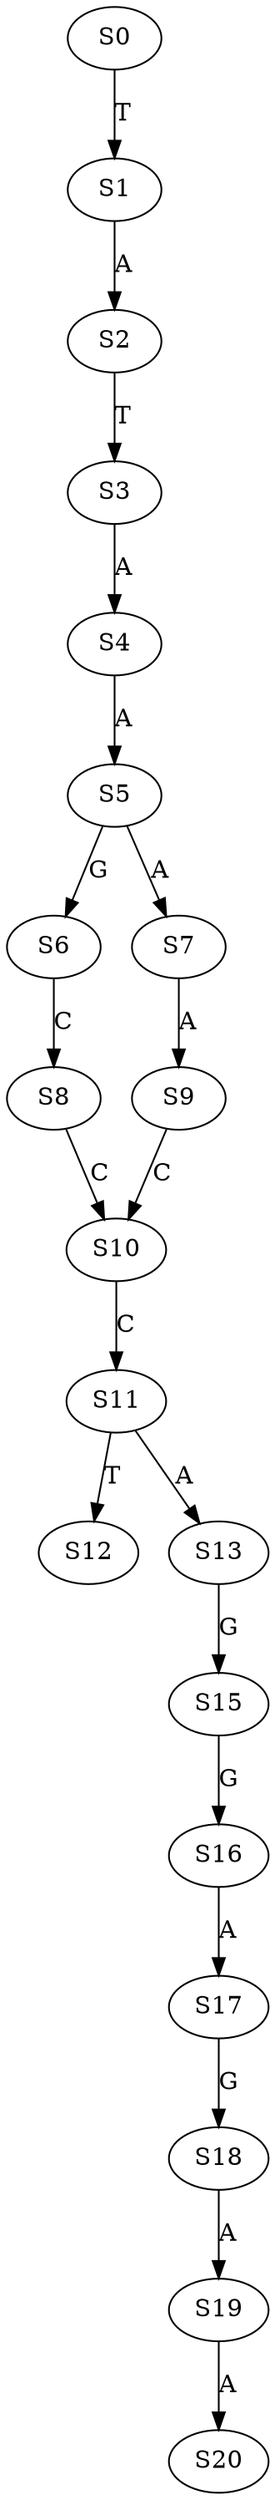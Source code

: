 strict digraph  {
	S0 -> S1 [ label = T ];
	S1 -> S2 [ label = A ];
	S2 -> S3 [ label = T ];
	S3 -> S4 [ label = A ];
	S4 -> S5 [ label = A ];
	S5 -> S6 [ label = G ];
	S5 -> S7 [ label = A ];
	S6 -> S8 [ label = C ];
	S7 -> S9 [ label = A ];
	S8 -> S10 [ label = C ];
	S9 -> S10 [ label = C ];
	S10 -> S11 [ label = C ];
	S11 -> S12 [ label = T ];
	S11 -> S13 [ label = A ];
	S13 -> S15 [ label = G ];
	S15 -> S16 [ label = G ];
	S16 -> S17 [ label = A ];
	S17 -> S18 [ label = G ];
	S18 -> S19 [ label = A ];
	S19 -> S20 [ label = A ];
}
